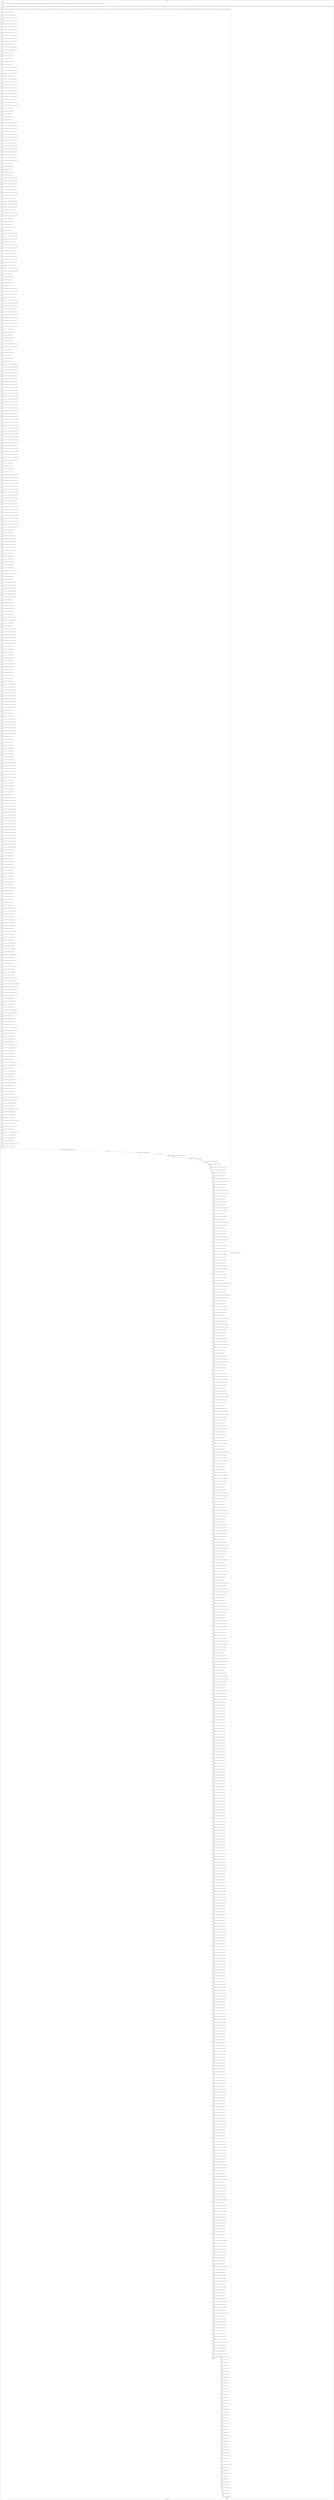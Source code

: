 digraph G {
label="Btor2XCFA";
subgraph cluster_0 {
label="main";
main_init[];
l1[];
l3[];
l4[];
l5[];
l6[];
l7[];
l8[];
l9[];
l10[];
l11[];
l12[];
l13[];
l14[];
l15[];
l16[];
l17[];
l18[];
l19[];
l20[];
l21[];
l22[];
l23[];
l24[];
l25[];
l26[];
l27[];
l28[];
l29[];
l30[];
l31[];
l32[];
l33[];
l34[];
l35[];
l36[];
l37[];
l38[];
l39[];
l40[];
l41[];
l42[];
l43[];
l44[];
l45[];
l46[];
l47[];
l48[];
l49[];
l50[];
l51[];
l52[];
l53[];
l54[];
l55[];
l56[];
l57[];
l58[];
l59[];
l60[];
l61[];
l62[];
l63[];
l64[];
l65[];
l66[];
l67[];
l68[];
l69[];
l70[];
l71[];
l72[];
l73[];
l74[];
l75[];
l76[];
l77[];
l78[];
l79[];
l80[];
l81[];
l82[];
l83[];
l84[];
l85[];
l86[];
l87[];
l88[];
l89[];
l90[];
l91[];
l92[];
l93[];
l94[];
l95[];
l96[];
l97[];
l98[];
l99[];
l100[];
l101[];
l102[];
l103[];
l104[];
l105[];
l106[];
l107[];
l108[];
l109[];
l110[];
l111[];
l112[];
l113[];
l114[];
l115[];
l116[];
l117[];
l118[];
l119[];
l120[];
l121[];
l122[];
l123[];
l124[];
l125[];
l126[];
l127[];
l128[];
l129[];
l130[];
l131[];
l132[];
l133[];
l134[];
l135[];
l136[];
l137[];
l138[];
l139[];
l140[];
l141[];
l142[];
l143[];
l144[];
l145[];
l146[];
l147[];
l148[];
l149[];
l150[];
l151[];
l152[];
l153[];
l154[];
l155[];
l156[];
l157[];
l158[];
l159[];
l160[];
l161[];
l162[];
l163[];
l164[];
l165[];
l166[];
l167[];
l168[];
l169[];
l170[];
l171[];
l172[];
l173[];
l174[];
l175[];
l176[];
l177[];
l178[];
l179[];
l180[];
l181[];
l182[];
l183[];
l184[];
l185[];
l186[];
l187[];
l188[];
l189[];
l190[];
l191[];
l192[];
l193[];
l194[];
l195[];
l196[];
l197[];
l198[];
l199[];
l200[];
l201[];
l202[];
l203[];
l204[];
l205[];
l206[];
l207[];
l208[];
l209[];
l210[];
l211[];
l212[];
l213[];
l214[];
l215[];
l216[];
l217[];
l218[];
l219[];
l220[];
l221[];
l222[];
l223[];
l224[];
l225[];
l226[];
l227[];
l228[];
l229[];
l230[];
l231[];
l232[];
l233[];
l234[];
l235[];
l236[];
l237[];
l238[];
l239[];
l240[];
l241[];
l242[];
l243[];
l244[];
l245[];
l246[];
l247[];
l248[];
l249[];
l250[];
l251[];
l252[];
l253[];
l254[];
l255[];
l256[];
l257[];
l258[];
l259[];
l260[];
l261[];
l262[];
l263[];
l264[];
l265[];
l266[];
l267[];
l268[];
l269[];
l270[];
l271[];
l272[];
l273[];
l274[];
l275[];
l276[];
l277[];
l278[];
l279[];
l280[];
l281[];
l282[];
l283[];
l284[];
l285[];
l286[];
l287[];
l288[];
l289[];
l290[];
l291[];
l292[];
l293[];
l294[];
l295[];
l296[];
l297[];
l298[];
l299[];
l300[];
l301[];
l302[];
l303[];
l304[];
l305[];
l306[];
l307[];
l308[];
l309[];
l310[];
l311[];
l312[];
l313[];
l314[];
l315[];
l316[];
l317[];
l318[];
l319[];
l320[];
l321[];
l322[];
l323[];
l324[];
l325[];
l326[];
l327[];
l328[];
l329[];
l330[];
l331[];
l332[];
l333[];
l334[];
l335[];
l336[];
l337[];
l338[];
l339[];
l340[];
l341[];
l342[];
l343[];
l344[];
l345[];
l346[];
l347[];
l348[];
l349[];
l350[];
l351[];
l352[];
l353[];
l354[];
l355[];
l356[];
l357[];
l358[];
l359[];
l360[];
l361[];
l362[];
l363[];
l364[];
l365[];
l366[];
l367[];
l368[];
l369[];
l370[];
l371[];
l372[];
l373[];
l374[];
l375[];
l376[];
l377[];
l378[];
l379[];
l380[];
l381[];
l382[];
l383[];
l384[];
l385[];
l386[];
l387[];
l388[];
l389[];
l390[];
l391[];
l392[];
l393[];
l394[];
l395[];
l396[];
l397[];
l398[];
l399[];
l400[];
l401[];
l402[];
l403[];
l404[];
l405[];
l406[];
l407[];
l408[];
l409[];
l410[];
l411[];
l412[];
l413[];
l414[];
l415[];
l416[];
l417[];
l418[];
l419[];
l420[];
l421[];
l422[];
l423[];
l424[];
l425[];
l426[];
l427[];
l428[];
l429[];
l430[];
l431[];
l432[];
l433[];
l434[];
l435[];
l436[];
l437[];
l438[];
l439[];
l440[];
l441[];
l442[];
l443[];
l444[];
l445[];
l446[];
l447[];
l448[];
l449[];
l450[];
l451[];
l452[];
l453[];
l454[];
l455[];
l456[];
l457[];
l458[];
l459[];
l460[];
l461[];
l462[];
l463[];
l464[];
l465[];
l466[];
l467[];
l468[];
l469[];
l470[];
l471[];
l472[];
l473[];
l474[];
l475[];
l476[];
l477[];
l478[];
l479[];
l480[];
l481[];
l482[];
l483[];
l484[];
l485[];
l486[];
l487[];
l488[];
l489[];
l490[];
l491[];
l492[];
l493[];
l494[];
l495[];
l496[];
l497[];
l498[];
l499[];
l500[];
l501[];
l502[];
l503[];
l504[];
l505[];
l506[];
l507[];
l508[];
l509[];
l510[];
l511[];
l512[];
l513[];
l514[];
l515[];
l516[];
l517[];
l518[];
l519[];
l520[];
l521[];
l522[];
l523[];
l524[];
l525[];
l526[];
l527[];
l528[];
l529[];
l530[];
l531[];
l532[];
l533[];
l534[];
l535[];
l536[];
l537[];
l538[];
l539[];
l540[];
l541[];
l542[];
l543[];
l544[];
l545[];
l546[];
l547[];
l548[];
l549[];
l550[];
l551[];
l552[];
l553[];
l554[];
l555[];
l556[];
l557[];
l558[];
l559[];
l560[];
l561[];
l562[];
l563[];
l564[];
l565[];
l566[];
l567[];
l568[];
l569[];
l570[];
l571[];
l572[];
l573[];
l574[];
l575[];
l576[];
l577[];
l578[];
l579[];
l580[];
l581[];
l582[];
l583[];
l584[];
l585[];
l586[];
l587[];
l588[];
l589[];
l590[];
l591[];
l592[];
l593[];
l594[];
l595[];
l596[];
l597[];
l598[];
l599[];
l600[];
l601[];
l602[];
l603[];
l604[];
l605[];
l606[];
l607[];
l608[];
l609[];
l610[];
l611[];
l612[];
l613[];
l614[];
l615[];
l616[];
l617[];
l618[];
l619[];
l620[];
l621[];
l622[];
l623[];
l624[];
l625[];
l626[];
l627[];
l628[];
l629[];
l630[];
l631[];
l632[];
l633[];
l634[];
l635[];
l636[];
l637[];
l638[];
l639[];
l640[];
l641[];
l642[];
l643[];
l644[];
l645[];
l646[];
l647[];
l648[];
l649[];
l650[];
l651[];
l652[];
l653[];
l654[];
l655[];
l656[];
l657[];
l658[];
l659[];
l660[];
l661[];
l662[];
l663[];
l664[];
l665[];
l666[];
l667[];
l668[];
l669[];
l670[];
l671[];
l672[];
l673[];
l674[];
l675[];
l676[];
l677[];
l678[];
l679[];
l680[];
l681[];
l682[];
l683[];
l684[];
l685[];
l686[];
l687[];
l688[];
l689[];
l690[];
l691[];
l692[];
l693[];
l694[];
l695[];
l696[];
l697[];
l698[];
l699[];
l700[];
l701[];
l702[];
l703[];
l704[];
l705[];
l706[];
l707[];
l708[];
l709[];
l710[];
l711[];
l712[];
l713[];
l714[];
l715[];
l716[];
l717[];
l718[];
l719[];
l720[];
l721[];
l722[];
l723[];
l724[];
l725[];
l726[];
l727[];
l728[];
l729[];
l730[];
l731[];
l732[];
l733[];
l734[];
l735[];
l736[];
l737[];
l738[];
l739[];
l740[];
l741[];
l742[];
l743[];
l744[];
l745[];
l746[];
l747[];
l748[];
l749[];
l750[];
l751[];
l752[];
l753[];
l754[];
l755[];
l756[];
l757[];
l758[];
l759[];
l760[];
l761[];
l762[];
l763[];
l764[];
l765[];
l766[];
l767[];
l768[];
l769[];
l770[];
l771[];
l772[];
l773[];
l774[];
l775[];
l776[];
l777[];
l778[];
l779[];
l780[];
l781[];
l782[];
l783[];
l784[];
l785[];
l786[];
l787[];
l788[];
l789[];
l790[];
l791[];
l792[];
l793[];
l794[];
l795[];
l796[];
l797[];
l798[];
l799[];
l800[];
l801[];
l802[];
l803[];
l804[];
l805[];
l806[];
l807[];
l808[];
l809[];
l810[];
main_error[];
l811[];
l812[];
l813[];
l814[];
l815[];
l816[];
l817[];
l818[];
l819[];
l820[];
l821[];
l822[];
l823[];
l824[];
l825[];
l826[];
l827[];
l828[];
l829[];
l830[];
l831[];
l832[];
l833[];
l834[];
l835[];
l836[];
l837[];
l838[];
l839[];
l840[];
l841[];
l842[];
l843[];
l844[];
l845[];
l846[];
l847[];
l848[];
l849[];
l850[];
l851[];
l852[];
l853[];
l854[];
l855[];
l856[];
l857[];
l858[];
l859[];
main_init -> l1 [label="[(assign const_5 #b00000000),(assign const_72 #b0),(assign const_110 #b00000000),(assign const_116 #b00000001),(assign const_122 #b00000010),(assign const_128 #b000000000000000000000000),(assign const_130 #b00000000000000000000000000000001),(assign const_298 #b00000101),(assign const_300 #b00000100),(assign const_302 #b00000011),(assign const_343 #b00000000000000000000000000000110)] "];
l3 -> l4 [label="[(havoc input_108),(havoc input_109),(havoc input_138),(havoc input_139),(havoc input_163),(havoc input_164),(havoc input_188),(havoc input_189),(havoc input_213),(havoc input_214),(havoc input_238),(havoc input_239),(havoc input_263),(havoc input_267),(havoc input_270),(havoc input_271),(havoc input_277),(havoc input_280),(havoc input_283),(havoc input_286),(havoc input_287),(havoc input_288),(havoc input_297),(havoc input_299),(havoc input_301),(havoc input_303),(havoc input_304),(havoc input_305),(havoc input_306),(havoc input_307),(havoc input_308),(havoc input_309),(havoc input_310),(havoc input_311),(havoc input_312),(havoc input_313),(havoc input_314),(havoc input_315),(havoc input_316),(havoc input_317),(havoc input_340),(havoc input_346),(havoc input_347),(havoc input_348),(havoc input_349),(havoc input_350),(havoc input_448),(havoc input_450),(havoc input_452),(havoc input_454),(havoc input_456),(havoc input_458)] "];
l4 -> l5 [label="[(assign binary_105 (bvand state_77 state_83))] "];
l5 -> l6 [label="[(assign binary_106 (bvand (bvnot state_103) binary_105))] "];
l6 -> l7 [label="[(assign comparison_111 (ite (= const_110 state_12) #b1 #b0))] "];
l7 -> l8 [label="[(assign binary_112 (bvand input_109 comparison_111))] "];
l8 -> l9 [label="[(assign ternary_113 (ite (= binary_112 #b1) state_64 state_6))] "];
l9 -> l10 [label="[(assign ternary_114 (ite (= input_108 #b1) state_8 ternary_113))] "];
l10 -> l11 [label="[(assign comparison_117 (ite (= const_116 state_12) #b1 #b0))] "];
l11 -> l12 [label="[(assign binary_118 (bvand input_109 comparison_117))] "];
l12 -> l13 [label="[(assign ternary_119 (ite (= binary_118 #b1) state_64 state_8))] "];
l13 -> l14 [label="[(assign ternary_120 (ite (= input_108 #b1) state_10 ternary_119))] "];
l14 -> l15 [label="[(assign comparison_123 (ite (= const_122 state_12) #b1 #b0))] "];
l15 -> l16 [label="[(assign binary_124 (bvand input_109 comparison_123))] "];
l16 -> l17 [label="[(assign ternary_125 (ite (= binary_124 #b1) state_64 state_10))] "];
l17 -> l18 [label="[(assign ternary_126 (ite (= input_108 #b1) const_110 ternary_125))] "];
l18 -> l19 [label="[(assign binary_129 (++ const_128 state_12))] "];
l19 -> l20 [label="[(assign binary_131 (bvsub binary_129 const_130))] "];
l20 -> l21 [label="[(assign slice_132 (extract binary_131 0 8))] "];
l21 -> l22 [label="[(assign binary_133 (bvadd const_130 binary_129))] "];
l22 -> l23 [label="[(assign slice_134 (extract binary_133 0 8))] "];
l23 -> l24 [label="[(assign ternary_135 (ite (= input_109 #b1) slice_134 state_12))] "];
l24 -> l25 [label="[(assign ternary_136 (ite (= input_108 #b1) slice_132 ternary_135))] "];
l25 -> l26 [label="[(assign comparison_140 (ite (= const_110 state_20) #b1 #b0))] "];
l26 -> l27 [label="[(assign binary_141 (bvand input_139 comparison_140))] "];
l27 -> l28 [label="[(assign ternary_142 (ite (= binary_141 #b1) state_64 state_14))] "];
l28 -> l29 [label="[(assign ternary_143 (ite (= input_138 #b1) state_16 ternary_142))] "];
l29 -> l30 [label="[(assign comparison_145 (ite (= const_116 state_20) #b1 #b0))] "];
l30 -> l31 [label="[(assign binary_146 (bvand input_139 comparison_145))] "];
l31 -> l32 [label="[(assign ternary_147 (ite (= binary_146 #b1) state_64 state_16))] "];
l32 -> l33 [label="[(assign ternary_148 (ite (= input_138 #b1) state_18 ternary_147))] "];
l33 -> l34 [label="[(assign comparison_150 (ite (= const_122 state_20) #b1 #b0))] "];
l34 -> l35 [label="[(assign binary_151 (bvand input_139 comparison_150))] "];
l35 -> l36 [label="[(assign ternary_152 (ite (= binary_151 #b1) state_64 state_18))] "];
l36 -> l37 [label="[(assign ternary_153 (ite (= input_138 #b1) const_110 ternary_152))] "];
l37 -> l38 [label="[(assign binary_155 (++ const_128 state_20))] "];
l38 -> l39 [label="[(assign binary_156 (bvsub binary_155 const_130))] "];
l39 -> l40 [label="[(assign slice_157 (extract binary_156 0 8))] "];
l40 -> l41 [label="[(assign binary_158 (bvadd const_130 binary_155))] "];
l41 -> l42 [label="[(assign slice_159 (extract binary_158 0 8))] "];
l42 -> l43 [label="[(assign ternary_160 (ite (= input_139 #b1) slice_159 state_20))] "];
l43 -> l44 [label="[(assign ternary_161 (ite (= input_138 #b1) slice_157 ternary_160))] "];
l44 -> l45 [label="[(assign comparison_165 (ite (= const_110 state_28) #b1 #b0))] "];
l45 -> l46 [label="[(assign binary_166 (bvand input_164 comparison_165))] "];
l46 -> l47 [label="[(assign ternary_167 (ite (= binary_166 #b1) state_64 state_22))] "];
l47 -> l48 [label="[(assign ternary_168 (ite (= input_163 #b1) state_24 ternary_167))] "];
l48 -> l49 [label="[(assign comparison_170 (ite (= const_116 state_28) #b1 #b0))] "];
l49 -> l50 [label="[(assign binary_171 (bvand input_164 comparison_170))] "];
l50 -> l51 [label="[(assign ternary_172 (ite (= binary_171 #b1) state_64 state_24))] "];
l51 -> l52 [label="[(assign ternary_173 (ite (= input_163 #b1) state_26 ternary_172))] "];
l52 -> l53 [label="[(assign comparison_175 (ite (= const_122 state_28) #b1 #b0))] "];
l53 -> l54 [label="[(assign binary_176 (bvand input_164 comparison_175))] "];
l54 -> l55 [label="[(assign ternary_177 (ite (= binary_176 #b1) state_64 state_26))] "];
l55 -> l56 [label="[(assign ternary_178 (ite (= input_163 #b1) const_110 ternary_177))] "];
l56 -> l57 [label="[(assign binary_180 (++ const_128 state_28))] "];
l57 -> l58 [label="[(assign binary_181 (bvsub binary_180 const_130))] "];
l58 -> l59 [label="[(assign slice_182 (extract binary_181 0 8))] "];
l59 -> l60 [label="[(assign binary_183 (bvadd const_130 binary_180))] "];
l60 -> l61 [label="[(assign slice_184 (extract binary_183 0 8))] "];
l61 -> l62 [label="[(assign ternary_185 (ite (= input_164 #b1) slice_184 state_28))] "];
l62 -> l63 [label="[(assign ternary_186 (ite (= input_163 #b1) slice_182 ternary_185))] "];
l63 -> l64 [label="[(assign comparison_190 (ite (= const_110 state_36) #b1 #b0))] "];
l64 -> l65 [label="[(assign binary_191 (bvand input_189 comparison_190))] "];
l65 -> l66 [label="[(assign ternary_192 (ite (= binary_191 #b1) state_64 state_30))] "];
l66 -> l67 [label="[(assign ternary_193 (ite (= input_188 #b1) state_32 ternary_192))] "];
l67 -> l68 [label="[(assign comparison_195 (ite (= const_116 state_36) #b1 #b0))] "];
l68 -> l69 [label="[(assign binary_196 (bvand input_189 comparison_195))] "];
l69 -> l70 [label="[(assign ternary_197 (ite (= binary_196 #b1) state_64 state_32))] "];
l70 -> l71 [label="[(assign ternary_198 (ite (= input_188 #b1) state_34 ternary_197))] "];
l71 -> l72 [label="[(assign comparison_200 (ite (= const_122 state_36) #b1 #b0))] "];
l72 -> l73 [label="[(assign binary_201 (bvand input_189 comparison_200))] "];
l73 -> l74 [label="[(assign ternary_202 (ite (= binary_201 #b1) state_64 state_34))] "];
l74 -> l75 [label="[(assign ternary_203 (ite (= input_188 #b1) const_110 ternary_202))] "];
l75 -> l76 [label="[(assign binary_205 (++ const_128 state_36))] "];
l76 -> l77 [label="[(assign binary_206 (bvsub binary_205 const_130))] "];
l77 -> l78 [label="[(assign slice_207 (extract binary_206 0 8))] "];
l78 -> l79 [label="[(assign binary_208 (bvadd const_130 binary_205))] "];
l79 -> l80 [label="[(assign slice_209 (extract binary_208 0 8))] "];
l80 -> l81 [label="[(assign ternary_210 (ite (= input_189 #b1) slice_209 state_36))] "];
l81 -> l82 [label="[(assign ternary_211 (ite (= input_188 #b1) slice_207 ternary_210))] "];
l82 -> l83 [label="[(assign comparison_215 (ite (= const_110 state_44) #b1 #b0))] "];
l83 -> l84 [label="[(assign binary_216 (bvand input_214 comparison_215))] "];
l84 -> l85 [label="[(assign ternary_217 (ite (= binary_216 #b1) state_64 state_38))] "];
l85 -> l86 [label="[(assign ternary_218 (ite (= input_213 #b1) state_40 ternary_217))] "];
l86 -> l87 [label="[(assign comparison_220 (ite (= const_116 state_44) #b1 #b0))] "];
l87 -> l88 [label="[(assign binary_221 (bvand input_214 comparison_220))] "];
l88 -> l89 [label="[(assign ternary_222 (ite (= binary_221 #b1) state_64 state_40))] "];
l89 -> l90 [label="[(assign ternary_223 (ite (= input_213 #b1) state_42 ternary_222))] "];
l90 -> l91 [label="[(assign comparison_225 (ite (= const_122 state_44) #b1 #b0))] "];
l91 -> l92 [label="[(assign binary_226 (bvand input_214 comparison_225))] "];
l92 -> l93 [label="[(assign ternary_227 (ite (= binary_226 #b1) state_64 state_42))] "];
l93 -> l94 [label="[(assign ternary_228 (ite (= input_213 #b1) const_110 ternary_227))] "];
l94 -> l95 [label="[(assign binary_230 (++ const_128 state_44))] "];
l95 -> l96 [label="[(assign binary_231 (bvsub binary_230 const_130))] "];
l96 -> l97 [label="[(assign slice_232 (extract binary_231 0 8))] "];
l97 -> l98 [label="[(assign binary_233 (bvadd const_130 binary_230))] "];
l98 -> l99 [label="[(assign slice_234 (extract binary_233 0 8))] "];
l99 -> l100 [label="[(assign ternary_235 (ite (= input_214 #b1) slice_234 state_44))] "];
l100 -> l101 [label="[(assign ternary_236 (ite (= input_213 #b1) slice_232 ternary_235))] "];
l101 -> l102 [label="[(assign comparison_240 (ite (= const_110 state_52) #b1 #b0))] "];
l102 -> l103 [label="[(assign binary_241 (bvand input_239 comparison_240))] "];
l103 -> l104 [label="[(assign ternary_242 (ite (= binary_241 #b1) state_64 state_46))] "];
l104 -> l105 [label="[(assign ternary_243 (ite (= input_238 #b1) state_48 ternary_242))] "];
l105 -> l106 [label="[(assign comparison_245 (ite (= const_116 state_52) #b1 #b0))] "];
l106 -> l107 [label="[(assign binary_246 (bvand input_239 comparison_245))] "];
l107 -> l108 [label="[(assign ternary_247 (ite (= binary_246 #b1) state_64 state_48))] "];
l108 -> l109 [label="[(assign ternary_248 (ite (= input_238 #b1) state_50 ternary_247))] "];
l109 -> l110 [label="[(assign comparison_250 (ite (= const_122 state_52) #b1 #b0))] "];
l110 -> l111 [label="[(assign binary_251 (bvand input_239 comparison_250))] "];
l111 -> l112 [label="[(assign ternary_252 (ite (= binary_251 #b1) state_64 state_50))] "];
l112 -> l113 [label="[(assign ternary_253 (ite (= input_238 #b1) const_110 ternary_252))] "];
l113 -> l114 [label="[(assign binary_255 (++ const_128 state_52))] "];
l114 -> l115 [label="[(assign binary_256 (bvsub binary_255 const_130))] "];
l115 -> l116 [label="[(assign slice_257 (extract binary_256 0 8))] "];
l116 -> l117 [label="[(assign binary_258 (bvadd const_130 binary_255))] "];
l117 -> l118 [label="[(assign slice_259 (extract binary_258 0 8))] "];
l118 -> l119 [label="[(assign ternary_260 (ite (= input_239 #b1) slice_259 state_52))] "];
l119 -> l120 [label="[(assign ternary_261 (ite (= input_238 #b1) slice_257 ternary_260))] "];
l120 -> l121 [label="[(assign binary_264 (++ const_128 state_54))] "];
l121 -> l122 [label="[(assign binary_265 (bvadd const_130 binary_264))] "];
l122 -> l123 [label="[(assign slice_266 (extract binary_265 0 8))] "];
l123 -> l124 [label="[(assign binary_268 (bvsub binary_264 const_130))] "];
l124 -> l125 [label="[(assign slice_269 (extract binary_268 0 8))] "];
l125 -> l126 [label="[(assign ternary_272 (ite (= input_271 #b1) slice_269 state_54))] "];
l126 -> l127 [label="[(assign ternary_273 (ite (= input_270 #b1) slice_266 ternary_272))] "];
l127 -> l128 [label="[(assign ternary_274 (ite (= input_267 #b1) slice_269 ternary_273))] "];
l128 -> l129 [label="[(assign ternary_275 (ite (= input_263 #b1) slice_266 ternary_274))] "];
l129 -> l130 [label="[(assign ternary_278 (ite (= input_277 #b1) state_54 state_56))] "];
l130 -> l131 [label="[(assign ternary_281 (ite (= input_280 #b1) state_54 state_58))] "];
l131 -> l132 [label="[(assign ternary_284 (ite (= input_283 #b1) state_54 state_60))] "];
l132 -> l133 [label="[(assign ternary_289 (ite (= input_288 #b1) state_56 state_62))] "];
l133 -> l134 [label="[(assign ternary_290 (ite (= input_287 #b1) state_58 ternary_289))] "];
l134 -> l135 [label="[(assign ternary_291 (ite (= input_286 #b1) state_60 ternary_290))] "];
l135 -> l136 [label="[(assign ternary_293 (ite (= input_288 #b1) const_110 state_64))] "];
l136 -> l137 [label="[(assign ternary_294 (ite (= input_287 #b1) const_116 ternary_293))] "];
l137 -> l138 [label="[(assign ternary_295 (ite (= input_286 #b1) const_122 ternary_294))] "];
l138 -> l139 [label="[(assign ternary_318 (ite (= input_317 #b1) const_110 state_66))] "];
l139 -> l140 [label="[(assign ternary_319 (ite (= input_316 #b1) const_116 ternary_318))] "];
l140 -> l141 [label="[(assign ternary_320 (ite (= input_315 #b1) const_122 ternary_319))] "];
l141 -> l142 [label="[(assign ternary_321 (ite (= input_314 #b1) const_302 ternary_320))] "];
l142 -> l143 [label="[(assign ternary_322 (ite (= input_313 #b1) const_300 ternary_321))] "];
l143 -> l144 [label="[(assign ternary_323 (ite (= input_312 #b1) const_298 ternary_322))] "];
l144 -> l145 [label="[(assign ternary_324 (ite (= input_277 #b1) const_110 ternary_323))] "];
l145 -> l146 [label="[(assign ternary_325 (ite (= input_311 #b1) const_110 ternary_324))] "];
l146 -> l147 [label="[(assign ternary_326 (ite (= input_310 #b1) const_116 ternary_325))] "];
l147 -> l148 [label="[(assign ternary_327 (ite (= input_309 #b1) const_122 ternary_326))] "];
l148 -> l149 [label="[(assign ternary_328 (ite (= input_308 #b1) const_302 ternary_327))] "];
l149 -> l150 [label="[(assign ternary_329 (ite (= input_307 #b1) const_300 ternary_328))] "];
l150 -> l151 [label="[(assign ternary_330 (ite (= input_306 #b1) const_298 ternary_329))] "];
l151 -> l152 [label="[(assign ternary_331 (ite (= input_280 #b1) const_110 ternary_330))] "];
l152 -> l153 [label="[(assign ternary_332 (ite (= input_305 #b1) const_110 ternary_331))] "];
l153 -> l154 [label="[(assign ternary_333 (ite (= input_304 #b1) const_116 ternary_332))] "];
l154 -> l155 [label="[(assign ternary_334 (ite (= input_303 #b1) const_122 ternary_333))] "];
l155 -> l156 [label="[(assign ternary_335 (ite (= input_301 #b1) const_302 ternary_334))] "];
l156 -> l157 [label="[(assign ternary_336 (ite (= input_299 #b1) const_300 ternary_335))] "];
l157 -> l158 [label="[(assign ternary_337 (ite (= input_297 #b1) const_298 ternary_336))] "];
l158 -> l159 [label="[(assign ternary_338 (ite (= input_283 #b1) const_110 ternary_337))] "];
l159 -> l160 [label="[(assign binary_341 (++ const_128 state_68))] "];
l160 -> l161 [label="[(assign binary_342 (bvadd const_130 binary_341))] "];
l161 -> l162 [label="[(assign binary_344 (bvsrem binary_342 const_343))] "];
l162 -> l163 [label="[(assign slice_345 (extract binary_344 0 8))] "];
l163 -> l164 [label="[(assign ternary_351 (ite (= input_350 #b1) slice_345 state_68))] "];
l164 -> l165 [label="[(assign ternary_352 (ite (= input_349 #b1) slice_345 ternary_351))] "];
l165 -> l166 [label="[(assign ternary_353 (ite (= input_348 #b1) slice_345 ternary_352))] "];
l166 -> l167 [label="[(assign ternary_354 (ite (= input_347 #b1) slice_345 ternary_353))] "];
l167 -> l168 [label="[(assign ternary_355 (ite (= input_346 #b1) slice_345 ternary_354))] "];
l168 -> l169 [label="[(assign ternary_356 (ite (= input_340 #b1) slice_345 ternary_355))] "];
l169 -> l170 [label="[(assign ternary_357 (ite (= input_277 #b1) state_54 ternary_356))] "];
l170 -> l171 [label="[(assign ternary_358 (ite (= input_280 #b1) state_54 ternary_357))] "];
l171 -> l172 [label="[(assign ternary_359 (ite (= input_283 #b1) state_54 ternary_358))] "];
l172 -> l173 [label="[(assign ternary_361 (ite (= input_108 #b1) state_6 state_70))] "];
l173 -> l174 [label="[(assign ternary_362 (ite (= input_138 #b1) state_14 ternary_361))] "];
l174 -> l175 [label="[(assign ternary_363 (ite (= input_163 #b1) state_22 ternary_362))] "];
l175 -> l176 [label="[(assign ternary_364 (ite (= input_188 #b1) state_30 ternary_363))] "];
l176 -> l177 [label="[(assign ternary_365 (ite (= input_213 #b1) state_38 ternary_364))] "];
l177 -> l178 [label="[(assign ternary_366 (ite (= input_238 #b1) state_46 ternary_365))] "];
l178 -> l179 [label="[(assign ternary_367 (ite (= input_277 #b1) const_110 ternary_366))] "];
l179 -> l180 [label="[(assign ternary_368 (ite (= input_280 #b1) const_110 ternary_367))] "];
l180 -> l181 [label="[(assign ternary_369 (ite (= input_283 #b1) const_110 ternary_368))] "];
l181 -> l182 [label="[(assign binary_371 (bvand (bvnot state_73) (bvnot input_288)))] "];
l182 -> l183 [label="[(assign binary_372 (bvor binary_371 input_277))] "];
l183 -> l184 [label="[(assign binary_374 (bvor state_75 input_288))] "];
l184 -> l185 [label="[(assign binary_375 (bvand binary_374 (bvnot input_317)))] "];
l185 -> l186 [label="[(assign binary_376 (bvand binary_375 (bvnot input_316)))] "];
l186 -> l187 [label="[(assign binary_377 (bvand binary_376 (bvnot input_315)))] "];
l187 -> l188 [label="[(assign binary_378 (bvand binary_377 (bvnot input_314)))] "];
l188 -> l189 [label="[(assign binary_379 (bvand binary_378 (bvnot input_313)))] "];
l189 -> l190 [label="[(assign binary_380 (bvand binary_379 (bvnot input_312)))] "];
l190 -> l191 [label="[(assign binary_382 (bvor state_77 input_317))] "];
l191 -> l192 [label="[(assign binary_383 (bvor binary_382 input_316))] "];
l192 -> l193 [label="[(assign binary_384 (bvor binary_383 input_315))] "];
l193 -> l194 [label="[(assign binary_385 (bvor binary_384 input_314))] "];
l194 -> l195 [label="[(assign binary_386 (bvor binary_385 input_313))] "];
l195 -> l196 [label="[(assign binary_387 (bvor binary_386 input_312))] "];
l196 -> l197 [label="[(assign binary_388 (bvand binary_387 (bvnot input_277)))] "];
l197 -> l198 [label="[(assign binary_390 (bvand (bvnot state_79) (bvnot input_287)))] "];
l198 -> l199 [label="[(assign binary_391 (bvor binary_390 input_280))] "];
l199 -> l200 [label="[(assign binary_393 (bvor state_81 input_287))] "];
l200 -> l201 [label="[(assign binary_394 (bvand binary_393 (bvnot input_311)))] "];
l201 -> l202 [label="[(assign binary_395 (bvand binary_394 (bvnot input_310)))] "];
l202 -> l203 [label="[(assign binary_396 (bvand binary_395 (bvnot input_309)))] "];
l203 -> l204 [label="[(assign binary_397 (bvand binary_396 (bvnot input_308)))] "];
l204 -> l205 [label="[(assign binary_398 (bvand binary_397 (bvnot input_307)))] "];
l205 -> l206 [label="[(assign binary_399 (bvand binary_398 (bvnot input_306)))] "];
l206 -> l207 [label="[(assign binary_401 (bvor state_83 input_311))] "];
l207 -> l208 [label="[(assign binary_402 (bvor binary_401 input_310))] "];
l208 -> l209 [label="[(assign binary_403 (bvor binary_402 input_309))] "];
l209 -> l210 [label="[(assign binary_404 (bvor binary_403 input_308))] "];
l210 -> l211 [label="[(assign binary_405 (bvor binary_404 input_307))] "];
l211 -> l212 [label="[(assign binary_406 (bvor binary_405 input_306))] "];
l212 -> l213 [label="[(assign binary_407 (bvand binary_406 (bvnot input_280)))] "];
l213 -> l214 [label="[(assign binary_409 (bvand (bvnot state_85) (bvnot input_286)))] "];
l214 -> l215 [label="[(assign binary_410 (bvor binary_409 input_283))] "];
l215 -> l216 [label="[(assign binary_412 (bvor state_87 input_286))] "];
l216 -> l217 [label="[(assign binary_413 (bvand binary_412 (bvnot input_305)))] "];
l217 -> l218 [label="[(assign binary_414 (bvand binary_413 (bvnot input_304)))] "];
l218 -> l219 [label="[(assign binary_415 (bvand binary_414 (bvnot input_303)))] "];
l219 -> l220 [label="[(assign binary_416 (bvand binary_415 (bvnot input_301)))] "];
l220 -> l221 [label="[(assign binary_417 (bvand binary_416 (bvnot input_299)))] "];
l221 -> l222 [label="[(assign binary_418 (bvand binary_417 (bvnot input_297)))] "];
l222 -> l223 [label="[(assign binary_420 (bvor state_89 input_305))] "];
l223 -> l224 [label="[(assign binary_421 (bvor binary_420 input_304))] "];
l224 -> l225 [label="[(assign binary_422 (bvor binary_421 input_303))] "];
l225 -> l226 [label="[(assign binary_423 (bvor binary_422 input_301))] "];
l226 -> l227 [label="[(assign binary_424 (bvor binary_423 input_299))] "];
l227 -> l228 [label="[(assign binary_425 (bvor binary_424 input_297))] "];
l228 -> l229 [label="[(assign binary_426 (bvand binary_425 (bvnot input_283)))] "];
l229 -> l230 [label="[(assign binary_428 (bvor (bvnot state_91) input_109))] "];
l230 -> l231 [label="[(assign binary_429 (bvor binary_428 input_139))] "];
l231 -> l232 [label="[(assign binary_430 (bvor binary_429 input_164))] "];
l232 -> l233 [label="[(assign binary_431 (bvor binary_430 input_189))] "];
l233 -> l234 [label="[(assign binary_432 (bvor binary_431 input_214))] "];
l234 -> l235 [label="[(assign binary_433 (bvor binary_432 input_239))] "];
l235 -> l236 [label="[(assign binary_434 (bvand binary_433 (bvnot input_288)))] "];
l236 -> l237 [label="[(assign binary_435 (bvand binary_434 (bvnot input_287)))] "];
l237 -> l238 [label="[(assign binary_436 (bvand binary_435 (bvnot input_286)))] "];
l238 -> l239 [label="[(assign binary_438 (bvand state_93 (bvnot input_109)))] "];
l239 -> l240 [label="[(assign binary_439 (bvand binary_438 (bvnot input_139)))] "];
l240 -> l241 [label="[(assign binary_440 (bvand binary_439 (bvnot input_164)))] "];
l241 -> l242 [label="[(assign binary_441 (bvand binary_440 (bvnot input_189)))] "];
l242 -> l243 [label="[(assign binary_442 (bvand binary_441 (bvnot input_214)))] "];
l243 -> l244 [label="[(assign binary_443 (bvand binary_442 (bvnot input_239)))] "];
l244 -> l245 [label="[(assign binary_444 (bvor binary_443 input_288))] "];
l245 -> l246 [label="[(assign binary_445 (bvor binary_444 input_287))] "];
l246 -> l247 [label="[(assign binary_446 (bvor binary_445 input_286))] "];
l247 -> l248 [label="[(assign binary_449 (bvand (bvnot state_95) (bvnot input_448)))] "];
l248 -> l249 [label="[(assign binary_451 (bvand binary_449 (bvnot input_450)))] "];
l249 -> l250 [label="[(assign binary_453 (bvand binary_451 (bvnot input_452)))] "];
l250 -> l251 [label="[(assign binary_455 (bvand binary_453 (bvnot input_454)))] "];
l251 -> l252 [label="[(assign binary_457 (bvand binary_455 (bvnot input_456)))] "];
l252 -> l253 [label="[(assign binary_459 (bvand binary_457 (bvnot input_458)))] "];
l253 -> l254 [label="[(assign binary_460 (bvor binary_459 input_277))] "];
l254 -> l255 [label="[(assign binary_461 (bvor binary_460 input_280))] "];
l255 -> l256 [label="[(assign binary_462 (bvor binary_461 input_283))] "];
l256 -> l257 [label="[(assign binary_464 (bvor state_97 input_448))] "];
l257 -> l258 [label="[(assign binary_465 (bvor binary_464 input_450))] "];
l258 -> l259 [label="[(assign binary_466 (bvor binary_465 input_452))] "];
l259 -> l260 [label="[(assign binary_467 (bvor binary_466 input_454))] "];
l260 -> l261 [label="[(assign binary_468 (bvor binary_467 input_456))] "];
l261 -> l262 [label="[(assign binary_469 (bvor binary_468 input_458))] "];
l262 -> l263 [label="[(assign binary_470 (bvand binary_469 (bvnot input_108)))] "];
l263 -> l264 [label="[(assign binary_471 (bvand binary_470 (bvnot input_138)))] "];
l264 -> l265 [label="[(assign binary_472 (bvand binary_471 (bvnot input_163)))] "];
l265 -> l266 [label="[(assign binary_473 (bvand binary_472 (bvnot input_188)))] "];
l266 -> l267 [label="[(assign binary_474 (bvand binary_473 (bvnot input_213)))] "];
l267 -> l268 [label="[(assign binary_475 (bvand binary_474 (bvnot input_238)))] "];
l268 -> l269 [label="[(assign binary_477 (bvor state_99 input_108))] "];
l269 -> l270 [label="[(assign binary_478 (bvor binary_477 input_138))] "];
l270 -> l271 [label="[(assign binary_479 (bvor binary_478 input_163))] "];
l271 -> l272 [label="[(assign binary_480 (bvor binary_479 input_188))] "];
l272 -> l273 [label="[(assign binary_481 (bvor binary_480 input_213))] "];
l273 -> l274 [label="[(assign binary_482 (bvor binary_481 input_238))] "];
l274 -> l275 [label="[(assign binary_483 (bvand binary_482 (bvnot input_317)))] "];
l275 -> l276 [label="[(assign binary_484 (bvand binary_483 (bvnot input_316)))] "];
l276 -> l277 [label="[(assign binary_485 (bvand binary_484 (bvnot input_315)))] "];
l277 -> l278 [label="[(assign binary_486 (bvand binary_485 (bvnot input_314)))] "];
l278 -> l279 [label="[(assign binary_487 (bvand binary_486 (bvnot input_313)))] "];
l279 -> l280 [label="[(assign binary_488 (bvand binary_487 (bvnot input_312)))] "];
l280 -> l281 [label="[(assign binary_489 (bvand binary_488 (bvnot input_311)))] "];
l281 -> l282 [label="[(assign binary_490 (bvand binary_489 (bvnot input_310)))] "];
l282 -> l283 [label="[(assign binary_491 (bvand binary_490 (bvnot input_309)))] "];
l283 -> l284 [label="[(assign binary_492 (bvand binary_491 (bvnot input_308)))] "];
l284 -> l285 [label="[(assign binary_493 (bvand binary_492 (bvnot input_307)))] "];
l285 -> l286 [label="[(assign binary_494 (bvand binary_493 (bvnot input_306)))] "];
l286 -> l287 [label="[(assign binary_495 (bvand binary_494 (bvnot input_305)))] "];
l287 -> l288 [label="[(assign binary_496 (bvand binary_495 (bvnot input_304)))] "];
l288 -> l289 [label="[(assign binary_497 (bvand binary_496 (bvnot input_303)))] "];
l289 -> l290 [label="[(assign binary_498 (bvand binary_497 (bvnot input_301)))] "];
l290 -> l291 [label="[(assign binary_499 (bvand binary_498 (bvnot input_299)))] "];
l291 -> l292 [label="[(assign binary_500 (bvand binary_499 (bvnot input_297)))] "];
l292 -> l293 [label="[(assign binary_502 (bvor state_101 input_317))] "];
l293 -> l294 [label="[(assign binary_503 (bvor binary_502 input_316))] "];
l294 -> l295 [label="[(assign binary_504 (bvor binary_503 input_315))] "];
l295 -> l296 [label="[(assign binary_505 (bvor binary_504 input_314))] "];
l296 -> l297 [label="[(assign binary_506 (bvor binary_505 input_313))] "];
l297 -> l298 [label="[(assign binary_507 (bvor binary_506 input_312))] "];
l298 -> l299 [label="[(assign binary_508 (bvand binary_507 (bvnot input_277)))] "];
l299 -> l300 [label="[(assign binary_509 (bvor binary_508 input_311))] "];
l300 -> l301 [label="[(assign binary_510 (bvor binary_509 input_310))] "];
l301 -> l302 [label="[(assign binary_511 (bvor binary_510 input_309))] "];
l302 -> l303 [label="[(assign binary_512 (bvor binary_511 input_308))] "];
l303 -> l304 [label="[(assign binary_513 (bvor binary_512 input_307))] "];
l304 -> l305 [label="[(assign binary_514 (bvor binary_513 input_306))] "];
l305 -> l306 [label="[(assign binary_515 (bvand binary_514 (bvnot input_280)))] "];
l306 -> l307 [label="[(assign binary_516 (bvor binary_515 input_305))] "];
l307 -> l308 [label="[(assign binary_517 (bvor binary_516 input_304))] "];
l308 -> l309 [label="[(assign binary_518 (bvor binary_517 input_303))] "];
l309 -> l310 [label="[(assign binary_519 (bvor binary_518 input_301))] "];
l310 -> l311 [label="[(assign binary_520 (bvor binary_519 input_299))] "];
l311 -> l312 [label="[(assign binary_521 (bvor binary_520 input_297))] "];
l312 -> l313 [label="[(assign binary_522 (bvand binary_521 (bvnot input_283)))] "];
l313 -> l314 [label="[(assign comparison_524 (ite (= const_110 state_62) #b1 #b0))] "];
l314 -> l315 [label="[(assign binary_525 (bvand state_93 comparison_524))] "];
l315 -> l316 [label="[(assign binary_526 (bvor (bvnot input_109) binary_525))] "];
l316 -> l317 [label="[(assign comparison_527 (ite (= const_116 state_62) #b1 #b0))] "];
l317 -> l318 [label="[(assign binary_528 (bvand state_93 comparison_527))] "];
l318 -> l319 [label="[(assign binary_529 (bvor (bvnot input_139) binary_528))] "];
l319 -> l320 [label="[(assign binary_530 (bvand binary_526 binary_529))] "];
l320 -> l321 [label="[(assign comparison_531 (ite (= const_122 state_62) #b1 #b0))] "];
l321 -> l322 [label="[(assign binary_532 (bvand state_93 comparison_531))] "];
l322 -> l323 [label="[(assign binary_533 (bvor (bvnot input_164) binary_532))] "];
l323 -> l324 [label="[(assign binary_534 (bvand binary_530 binary_533))] "];
l324 -> l325 [label="[(assign comparison_535 (ite (= const_302 state_62) #b1 #b0))] "];
l325 -> l326 [label="[(assign binary_536 (bvand state_93 comparison_535))] "];
l326 -> l327 [label="[(assign binary_537 (bvor (bvnot input_189) binary_536))] "];
l327 -> l328 [label="[(assign binary_538 (bvand binary_534 binary_537))] "];
l328 -> l329 [label="[(assign comparison_539 (ite (= const_300 state_62) #b1 #b0))] "];
l329 -> l330 [label="[(assign binary_540 (bvand state_93 comparison_539))] "];
l330 -> l331 [label="[(assign binary_541 (bvor (bvnot input_214) binary_540))] "];
l331 -> l332 [label="[(assign binary_542 (bvand binary_538 binary_541))] "];
l332 -> l333 [label="[(assign comparison_543 (ite (= const_298 state_62) #b1 #b0))] "];
l333 -> l334 [label="[(assign binary_544 (bvand state_93 comparison_543))] "];
l334 -> l335 [label="[(assign binary_545 (bvor (bvnot input_239) binary_544))] "];
l335 -> l336 [label="[(assign binary_546 (bvand binary_542 binary_545))] "];
l336 -> l337 [label="[(assign comparison_547 (ite (= const_110 state_68) #b1 #b0))] "];
l337 -> l338 [label="[(assign binary_548 (bvand comparison_111 comparison_547))] "];
l338 -> l339 [label="[(assign binary_549 (bvor (bvnot comparison_111) (bvnot comparison_140)))] "];
l339 -> l340 [label="[(assign binary_550 (bvor (bvnot comparison_165) binary_549))] "];
l340 -> l341 [label="[(assign binary_551 (bvor (bvnot comparison_190) binary_550))] "];
l341 -> l342 [label="[(assign binary_552 (bvor (bvnot comparison_215) binary_551))] "];
l342 -> l343 [label="[(assign binary_553 (bvor (bvnot comparison_240) binary_552))] "];
l343 -> l344 [label="[(assign binary_554 (bvand binary_548 binary_553))] "];
l344 -> l345 [label="[(assign binary_555 (bvand (bvnot state_95) binary_554))] "];
l345 -> l346 [label="[(assign binary_556 (bvor (bvnot input_350) binary_555))] "];
l346 -> l347 [label="[(assign binary_557 (bvand binary_546 binary_556))] "];
l347 -> l348 [label="[(assign comparison_558 (ite (= const_116 state_68) #b1 #b0))] "];
l348 -> l349 [label="[(assign binary_559 (bvand comparison_140 comparison_558))] "];
l349 -> l350 [label="[(assign binary_560 (bvand binary_553 binary_559))] "];
l350 -> l351 [label="[(assign binary_561 (bvand (bvnot state_95) binary_560))] "];
l351 -> l352 [label="[(assign binary_562 (bvor (bvnot input_349) binary_561))] "];
l352 -> l353 [label="[(assign binary_563 (bvand binary_557 binary_562))] "];
l353 -> l354 [label="[(assign comparison_564 (ite (= const_122 state_68) #b1 #b0))] "];
l354 -> l355 [label="[(assign binary_565 (bvand comparison_165 comparison_564))] "];
l355 -> l356 [label="[(assign binary_566 (bvand binary_553 binary_565))] "];
l356 -> l357 [label="[(assign binary_567 (bvand (bvnot state_95) binary_566))] "];
l357 -> l358 [label="[(assign binary_568 (bvor (bvnot input_348) binary_567))] "];
l358 -> l359 [label="[(assign binary_569 (bvand binary_563 binary_568))] "];
l359 -> l360 [label="[(assign comparison_570 (ite (= const_302 state_68) #b1 #b0))] "];
l360 -> l361 [label="[(assign binary_571 (bvand comparison_190 comparison_570))] "];
l361 -> l362 [label="[(assign binary_572 (bvand binary_553 binary_571))] "];
l362 -> l363 [label="[(assign binary_573 (bvand (bvnot state_95) binary_572))] "];
l363 -> l364 [label="[(assign binary_574 (bvor (bvnot input_347) binary_573))] "];
l364 -> l365 [label="[(assign binary_575 (bvand binary_569 binary_574))] "];
l365 -> l366 [label="[(assign comparison_576 (ite (= const_300 state_68) #b1 #b0))] "];
l366 -> l367 [label="[(assign binary_577 (bvand comparison_215 comparison_576))] "];
l367 -> l368 [label="[(assign binary_578 (bvand binary_553 binary_577))] "];
l368 -> l369 [label="[(assign binary_579 (bvand (bvnot state_95) binary_578))] "];
l369 -> l370 [label="[(assign binary_580 (bvor (bvnot input_346) binary_579))] "];
l370 -> l371 [label="[(assign binary_581 (bvand binary_575 binary_580))] "];
l371 -> l372 [label="[(assign comparison_582 (ite (= const_298 state_68) #b1 #b0))] "];
l372 -> l373 [label="[(assign binary_583 (bvand comparison_240 comparison_582))] "];
l373 -> l374 [label="[(assign binary_584 (bvand binary_553 binary_583))] "];
l374 -> l375 [label="[(assign binary_585 (bvand (bvnot state_95) binary_584))] "];
l375 -> l376 [label="[(assign binary_586 (bvor (bvnot input_340) binary_585))] "];
l376 -> l377 [label="[(assign binary_587 (bvand binary_581 binary_586))] "];
l377 -> l378 [label="[(assign binary_588 (bvand (bvnot comparison_111) comparison_547))] "];
l378 -> l379 [label="[(assign binary_589 (bvand (bvnot state_95) binary_588))] "];
l379 -> l380 [label="[(assign binary_590 (bvor (bvnot input_448) binary_589))] "];
l380 -> l381 [label="[(assign binary_591 (bvand binary_587 binary_590))] "];
l381 -> l382 [label="[(assign binary_592 (bvand (bvnot comparison_140) comparison_558))] "];
l382 -> l383 [label="[(assign binary_593 (bvand (bvnot state_95) binary_592))] "];
l383 -> l384 [label="[(assign binary_594 (bvor (bvnot input_450) binary_593))] "];
l384 -> l385 [label="[(assign binary_595 (bvand binary_591 binary_594))] "];
l385 -> l386 [label="[(assign binary_596 (bvand (bvnot comparison_165) comparison_564))] "];
l386 -> l387 [label="[(assign binary_597 (bvand (bvnot state_95) binary_596))] "];
l387 -> l388 [label="[(assign binary_598 (bvor (bvnot input_452) binary_597))] "];
l388 -> l389 [label="[(assign binary_599 (bvand binary_595 binary_598))] "];
l389 -> l390 [label="[(assign binary_600 (bvand (bvnot comparison_190) comparison_570))] "];
l390 -> l391 [label="[(assign binary_601 (bvand (bvnot state_95) binary_600))] "];
l391 -> l392 [label="[(assign binary_602 (bvor (bvnot input_454) binary_601))] "];
l392 -> l393 [label="[(assign binary_603 (bvand binary_599 binary_602))] "];
l393 -> l394 [label="[(assign binary_604 (bvand (bvnot comparison_215) comparison_576))] "];
l394 -> l395 [label="[(assign binary_605 (bvand (bvnot state_95) binary_604))] "];
l395 -> l396 [label="[(assign binary_606 (bvor (bvnot input_456) binary_605))] "];
l396 -> l397 [label="[(assign binary_607 (bvand binary_603 binary_606))] "];
l397 -> l398 [label="[(assign binary_608 (bvand (bvnot comparison_240) comparison_582))] "];
l398 -> l399 [label="[(assign binary_609 (bvand (bvnot state_95) binary_608))] "];
l399 -> l400 [label="[(assign binary_610 (bvor (bvnot input_458) binary_609))] "];
l400 -> l401 [label="[(assign binary_611 (bvand binary_607 binary_610))] "];
l401 -> l402 [label="[(assign comparison_612 (ite (bvule binary_264 binary_341) #b1 #b0))] "];
l402 -> l403 [label="[(assign binary_613 (bvand state_97 (bvnot comparison_612)))] "];
l403 -> l404 [label="[(assign binary_614 (bvor (bvnot input_271) binary_613))] "];
l404 -> l405 [label="[(assign binary_615 (bvand binary_611 binary_614))] "];
l405 -> l406 [label="[(assign comparison_616 (ite (bvule binary_341 binary_264) #b1 #b0))] "];
l406 -> l407 [label="[(assign binary_617 (bvand state_97 (bvnot comparison_616)))] "];
l407 -> l408 [label="[(assign binary_618 (bvor (bvnot input_270) binary_617))] "];
l408 -> l409 [label="[(assign binary_619 (bvand binary_615 binary_618))] "];
l409 -> l410 [label="[(assign comparison_620 (ite (= state_68 state_54) #b1 #b0))] "];
l410 -> l411 [label="[(assign comparison_621 (ite (= const_110 state_54) #b1 #b0))] "];
l411 -> l412 [label="[(assign binary_622 (bvand comparison_620 comparison_621))] "];
l412 -> l413 [label="[(assign binary_623 (bvand state_97 binary_622))] "];
l413 -> l414 [label="[(assign binary_624 (bvor (bvnot input_108) binary_623))] "];
l414 -> l415 [label="[(assign binary_625 (bvand binary_619 binary_624))] "];
l415 -> l416 [label="[(assign comparison_626 (ite (= const_116 state_54) #b1 #b0))] "];
l416 -> l417 [label="[(assign binary_627 (bvand comparison_620 comparison_626))] "];
l417 -> l418 [label="[(assign binary_628 (bvand state_97 binary_627))] "];
l418 -> l419 [label="[(assign binary_629 (bvor (bvnot input_138) binary_628))] "];
l419 -> l420 [label="[(assign binary_630 (bvand binary_625 binary_629))] "];
l420 -> l421 [label="[(assign comparison_631 (ite (= const_122 state_54) #b1 #b0))] "];
l421 -> l422 [label="[(assign binary_632 (bvand comparison_620 comparison_631))] "];
l422 -> l423 [label="[(assign binary_633 (bvand state_97 binary_632))] "];
l423 -> l424 [label="[(assign binary_634 (bvor (bvnot input_163) binary_633))] "];
l424 -> l425 [label="[(assign binary_635 (bvand binary_630 binary_634))] "];
l425 -> l426 [label="[(assign comparison_636 (ite (= const_302 state_54) #b1 #b0))] "];
l426 -> l427 [label="[(assign binary_637 (bvand comparison_620 comparison_636))] "];
l427 -> l428 [label="[(assign binary_638 (bvand state_97 binary_637))] "];
l428 -> l429 [label="[(assign binary_639 (bvor (bvnot input_188) binary_638))] "];
l429 -> l430 [label="[(assign binary_640 (bvand binary_635 binary_639))] "];
l430 -> l431 [label="[(assign comparison_641 (ite (= const_300 state_54) #b1 #b0))] "];
l431 -> l432 [label="[(assign binary_642 (bvand comparison_620 comparison_641))] "];
l432 -> l433 [label="[(assign binary_643 (bvand state_97 binary_642))] "];
l433 -> l434 [label="[(assign binary_644 (bvor (bvnot input_213) binary_643))] "];
l434 -> l435 [label="[(assign binary_645 (bvand binary_640 binary_644))] "];
l435 -> l436 [label="[(assign comparison_646 (ite (= const_298 state_54) #b1 #b0))] "];
l436 -> l437 [label="[(assign binary_647 (bvand comparison_620 comparison_646))] "];
l437 -> l438 [label="[(assign binary_648 (bvand state_97 binary_647))] "];
l438 -> l439 [label="[(assign binary_649 (bvor (bvnot input_238) binary_648))] "];
l439 -> l440 [label="[(assign binary_650 (bvand binary_645 binary_649))] "];
l440 -> l441 [label="[(assign binary_651 (++ const_128 state_66))] "];
l441 -> l442 [label="[(assign comparison_652 (ite (bvule binary_264 binary_651) #b1 #b0))] "];
l442 -> l443 [label="[(assign binary_653 (bvand state_101 (bvnot comparison_652)))] "];
l443 -> l444 [label="[(assign binary_654 (bvor (bvnot input_267) binary_653))] "];
l444 -> l445 [label="[(assign binary_655 (bvand binary_650 binary_654))] "];
l445 -> l446 [label="[(assign comparison_656 (ite (bvule binary_651 binary_264) #b1 #b0))] "];
l446 -> l447 [label="[(assign binary_657 (bvand state_101 (bvnot comparison_656)))] "];
l447 -> l448 [label="[(assign binary_658 (bvor (bvnot input_263) binary_657))] "];
l448 -> l449 [label="[(assign binary_659 (bvand binary_655 binary_658))] "];
l449 -> l450 [label="[(assign binary_660 (bvand (bvnot state_73) (bvnot state_91)))] "];
l450 -> l451 [label="[(assign binary_661 (bvor (bvnot input_288) binary_660))] "];
l451 -> l452 [label="[(assign binary_662 (bvand binary_659 binary_661))] "];
l452 -> l453 [label="[(assign binary_663 (bvand state_75 state_99))] "];
l453 -> l454 [label="[(assign comparison_664 (ite (= const_110 state_70) #b1 #b0))] "];
l454 -> l455 [label="[(assign binary_665 (bvand binary_663 comparison_664))] "];
l455 -> l456 [label="[(assign comparison_666 (ite (= const_110 state_56) #b1 #b0))] "];
l456 -> l457 [label="[(assign binary_667 (bvand binary_665 (bvnot comparison_666)))] "];
l457 -> l458 [label="[(assign binary_668 (bvor (bvnot input_317) binary_667))] "];
l458 -> l459 [label="[(assign binary_669 (bvand binary_662 binary_668))] "];
l459 -> l460 [label="[(assign binary_670 (bvand state_75 state_99))] "];
l460 -> l461 [label="[(assign binary_671 (bvand binary_670 comparison_664))] "];
l461 -> l462 [label="[(assign comparison_672 (ite (= const_116 state_56) #b1 #b0))] "];
l462 -> l463 [label="[(assign binary_673 (bvand binary_671 (bvnot comparison_672)))] "];
l463 -> l464 [label="[(assign binary_674 (bvor (bvnot input_316) binary_673))] "];
l464 -> l465 [label="[(assign binary_675 (bvand binary_669 binary_674))] "];
l465 -> l466 [label="[(assign binary_676 (bvand state_75 state_99))] "];
l466 -> l467 [label="[(assign binary_677 (bvand binary_676 comparison_664))] "];
l467 -> l468 [label="[(assign comparison_678 (ite (= const_122 state_56) #b1 #b0))] "];
l468 -> l469 [label="[(assign binary_679 (bvand binary_677 (bvnot comparison_678)))] "];
l469 -> l470 [label="[(assign binary_680 (bvor (bvnot input_315) binary_679))] "];
l470 -> l471 [label="[(assign binary_681 (bvand binary_675 binary_680))] "];
l471 -> l472 [label="[(assign binary_682 (bvand state_75 state_99))] "];
l472 -> l473 [label="[(assign binary_683 (bvand binary_682 comparison_664))] "];
l473 -> l474 [label="[(assign comparison_684 (ite (= const_302 state_56) #b1 #b0))] "];
l474 -> l475 [label="[(assign binary_685 (bvand binary_683 (bvnot comparison_684)))] "];
l475 -> l476 [label="[(assign binary_686 (bvor (bvnot input_314) binary_685))] "];
l476 -> l477 [label="[(assign binary_687 (bvand binary_681 binary_686))] "];
l477 -> l478 [label="[(assign binary_688 (bvand state_75 state_99))] "];
l478 -> l479 [label="[(assign binary_689 (bvand binary_688 comparison_664))] "];
l479 -> l480 [label="[(assign comparison_690 (ite (= const_300 state_56) #b1 #b0))] "];
l480 -> l481 [label="[(assign binary_691 (bvand binary_689 (bvnot comparison_690)))] "];
l481 -> l482 [label="[(assign binary_692 (bvor (bvnot input_313) binary_691))] "];
l482 -> l483 [label="[(assign binary_693 (bvand binary_687 binary_692))] "];
l483 -> l484 [label="[(assign binary_694 (bvand state_75 state_99))] "];
l484 -> l485 [label="[(assign binary_695 (bvand binary_694 comparison_664))] "];
l485 -> l486 [label="[(assign comparison_696 (ite (= const_298 state_56) #b1 #b0))] "];
l486 -> l487 [label="[(assign binary_697 (bvand binary_695 (bvnot comparison_696)))] "];
l487 -> l488 [label="[(assign binary_698 (bvor (bvnot input_312) binary_697))] "];
l488 -> l489 [label="[(assign binary_699 (bvand binary_693 binary_698))] "];
l489 -> l490 [label="[(assign binary_700 (bvand state_77 state_101))] "];
l490 -> l491 [label="[(assign comparison_701 (ite (= state_66 state_54) #b1 #b0))] "];
l491 -> l492 [label="[(assign binary_702 (bvand comparison_664 comparison_701))] "];
l492 -> l493 [label="[(assign binary_703 (bvand binary_700 binary_702))] "];
l493 -> l494 [label="[(assign binary_704 (bvor (bvnot input_277) binary_703))] "];
l494 -> l495 [label="[(assign binary_705 (bvand binary_699 binary_704))] "];
l495 -> l496 [label="[(assign binary_706 (bvand (bvnot state_79) (bvnot state_91)))] "];
l496 -> l497 [label="[(assign binary_707 (bvor (bvnot input_287) binary_706))] "];
l497 -> l498 [label="[(assign binary_708 (bvand binary_705 binary_707))] "];
l498 -> l499 [label="[(assign binary_709 (bvand state_81 state_99))] "];
l499 -> l500 [label="[(assign comparison_710 (ite (= const_116 state_70) #b1 #b0))] "];
l500 -> l501 [label="[(assign binary_711 (bvand binary_709 comparison_710))] "];
l501 -> l502 [label="[(assign comparison_712 (ite (= const_110 state_58) #b1 #b0))] "];
l502 -> l503 [label="[(assign binary_713 (bvand binary_711 (bvnot comparison_712)))] "];
l503 -> l504 [label="[(assign binary_714 (bvor (bvnot input_311) binary_713))] "];
l504 -> l505 [label="[(assign binary_715 (bvand binary_708 binary_714))] "];
l505 -> l506 [label="[(assign binary_716 (bvand state_81 state_99))] "];
l506 -> l507 [label="[(assign binary_717 (bvand binary_716 comparison_710))] "];
l507 -> l508 [label="[(assign comparison_718 (ite (= const_116 state_58) #b1 #b0))] "];
l508 -> l509 [label="[(assign binary_719 (bvand binary_717 (bvnot comparison_718)))] "];
l509 -> l510 [label="[(assign binary_720 (bvor (bvnot input_310) binary_719))] "];
l510 -> l511 [label="[(assign binary_721 (bvand binary_715 binary_720))] "];
l511 -> l512 [label="[(assign binary_722 (bvand state_81 state_99))] "];
l512 -> l513 [label="[(assign binary_723 (bvand binary_722 comparison_710))] "];
l513 -> l514 [label="[(assign comparison_724 (ite (= const_122 state_58) #b1 #b0))] "];
l514 -> l515 [label="[(assign binary_725 (bvand binary_723 (bvnot comparison_724)))] "];
l515 -> l516 [label="[(assign binary_726 (bvor (bvnot input_309) binary_725))] "];
l516 -> l517 [label="[(assign binary_727 (bvand binary_721 binary_726))] "];
l517 -> l518 [label="[(assign binary_728 (bvand state_81 state_99))] "];
l518 -> l519 [label="[(assign binary_729 (bvand binary_728 comparison_710))] "];
l519 -> l520 [label="[(assign comparison_730 (ite (= const_302 state_58) #b1 #b0))] "];
l520 -> l521 [label="[(assign binary_731 (bvand binary_729 (bvnot comparison_730)))] "];
l521 -> l522 [label="[(assign binary_732 (bvor (bvnot input_308) binary_731))] "];
l522 -> l523 [label="[(assign binary_733 (bvand binary_727 binary_732))] "];
l523 -> l524 [label="[(assign binary_734 (bvand state_81 state_99))] "];
l524 -> l525 [label="[(assign binary_735 (bvand binary_734 comparison_710))] "];
l525 -> l526 [label="[(assign comparison_736 (ite (= const_300 state_58) #b1 #b0))] "];
l526 -> l527 [label="[(assign binary_737 (bvand binary_735 (bvnot comparison_736)))] "];
l527 -> l528 [label="[(assign binary_738 (bvor (bvnot input_307) binary_737))] "];
l528 -> l529 [label="[(assign binary_739 (bvand binary_733 binary_738))] "];
l529 -> l530 [label="[(assign binary_740 (bvand state_81 state_99))] "];
l530 -> l531 [label="[(assign binary_741 (bvand binary_740 comparison_710))] "];
l531 -> l532 [label="[(assign comparison_742 (ite (= const_298 state_58) #b1 #b0))] "];
l532 -> l533 [label="[(assign binary_743 (bvand binary_741 (bvnot comparison_742)))] "];
l533 -> l534 [label="[(assign binary_744 (bvor (bvnot input_306) binary_743))] "];
l534 -> l535 [label="[(assign binary_745 (bvand binary_739 binary_744))] "];
l535 -> l536 [label="[(assign binary_746 (bvand state_83 state_101))] "];
l536 -> l537 [label="[(assign binary_747 (bvand comparison_701 comparison_710))] "];
l537 -> l538 [label="[(assign binary_748 (bvand binary_746 binary_747))] "];
l538 -> l539 [label="[(assign binary_749 (bvor (bvnot input_280) binary_748))] "];
l539 -> l540 [label="[(assign binary_750 (bvand binary_745 binary_749))] "];
l540 -> l541 [label="[(assign binary_751 (bvand (bvnot state_85) (bvnot state_91)))] "];
l541 -> l542 [label="[(assign binary_752 (bvor (bvnot input_286) binary_751))] "];
l542 -> l543 [label="[(assign binary_753 (bvand binary_750 binary_752))] "];
l543 -> l544 [label="[(assign binary_754 (bvand state_87 state_99))] "];
l544 -> l545 [label="[(assign comparison_755 (ite (= const_122 state_70) #b1 #b0))] "];
l545 -> l546 [label="[(assign binary_756 (bvand binary_754 comparison_755))] "];
l546 -> l547 [label="[(assign comparison_757 (ite (= const_110 state_60) #b1 #b0))] "];
l547 -> l548 [label="[(assign binary_758 (bvand binary_756 (bvnot comparison_757)))] "];
l548 -> l549 [label="[(assign binary_759 (bvor (bvnot input_305) binary_758))] "];
l549 -> l550 [label="[(assign binary_760 (bvand binary_753 binary_759))] "];
l550 -> l551 [label="[(assign binary_761 (bvand state_87 state_99))] "];
l551 -> l552 [label="[(assign binary_762 (bvand binary_761 comparison_755))] "];
l552 -> l553 [label="[(assign comparison_763 (ite (= const_116 state_60) #b1 #b0))] "];
l553 -> l554 [label="[(assign binary_764 (bvand binary_762 (bvnot comparison_763)))] "];
l554 -> l555 [label="[(assign binary_765 (bvor (bvnot input_304) binary_764))] "];
l555 -> l556 [label="[(assign binary_766 (bvand binary_760 binary_765))] "];
l556 -> l557 [label="[(assign binary_767 (bvand state_87 state_99))] "];
l557 -> l558 [label="[(assign binary_768 (bvand binary_767 comparison_755))] "];
l558 -> l559 [label="[(assign comparison_769 (ite (= const_122 state_60) #b1 #b0))] "];
l559 -> l560 [label="[(assign binary_770 (bvand binary_768 (bvnot comparison_769)))] "];
l560 -> l561 [label="[(assign binary_771 (bvor (bvnot input_303) binary_770))] "];
l561 -> l562 [label="[(assign binary_772 (bvand binary_766 binary_771))] "];
l562 -> l563 [label="[(assign binary_773 (bvand state_87 state_99))] "];
l563 -> l564 [label="[(assign binary_774 (bvand binary_773 comparison_755))] "];
l564 -> l565 [label="[(assign comparison_775 (ite (= const_302 state_60) #b1 #b0))] "];
l565 -> l566 [label="[(assign binary_776 (bvand binary_774 (bvnot comparison_775)))] "];
l566 -> l567 [label="[(assign binary_777 (bvor (bvnot input_301) binary_776))] "];
l567 -> l568 [label="[(assign binary_778 (bvand binary_772 binary_777))] "];
l568 -> l569 [label="[(assign binary_779 (bvand state_87 state_99))] "];
l569 -> l570 [label="[(assign binary_780 (bvand binary_779 comparison_755))] "];
l570 -> l571 [label="[(assign comparison_781 (ite (= const_300 state_60) #b1 #b0))] "];
l571 -> l572 [label="[(assign binary_782 (bvand binary_780 (bvnot comparison_781)))] "];
l572 -> l573 [label="[(assign binary_783 (bvor (bvnot input_299) binary_782))] "];
l573 -> l574 [label="[(assign binary_784 (bvand binary_778 binary_783))] "];
l574 -> l575 [label="[(assign binary_785 (bvand state_87 state_99))] "];
l575 -> l576 [label="[(assign binary_786 (bvand binary_785 comparison_755))] "];
l576 -> l577 [label="[(assign comparison_787 (ite (= const_298 state_60) #b1 #b0))] "];
l577 -> l578 [label="[(assign binary_788 (bvand binary_786 (bvnot comparison_787)))] "];
l578 -> l579 [label="[(assign binary_789 (bvor (bvnot input_297) binary_788))] "];
l579 -> l580 [label="[(assign binary_790 (bvand binary_784 binary_789))] "];
l580 -> l581 [label="[(assign binary_791 (bvand state_89 state_101))] "];
l581 -> l582 [label="[(assign binary_792 (bvand comparison_701 comparison_755))] "];
l582 -> l583 [label="[(assign binary_793 (bvand binary_791 binary_792))] "];
l583 -> l584 [label="[(assign binary_794 (bvor (bvnot input_283) binary_793))] "];
l584 -> l585 [label="[(assign binary_795 (bvand binary_790 binary_794))] "];
l585 -> l586 [label="[(assign binary_796 (bvor input_109 input_139))] "];
l586 -> l587 [label="[(assign binary_797 (bvor input_164 binary_796))] "];
l587 -> l588 [label="[(assign binary_798 (bvor input_189 binary_797))] "];
l588 -> l589 [label="[(assign binary_799 (bvor input_214 binary_798))] "];
l589 -> l590 [label="[(assign binary_800 (bvor input_239 binary_799))] "];
l590 -> l591 [label="[(assign binary_801 (bvor input_350 binary_800))] "];
l591 -> l592 [label="[(assign binary_802 (bvor input_349 binary_801))] "];
l592 -> l593 [label="[(assign binary_803 (bvor input_348 binary_802))] "];
l593 -> l594 [label="[(assign binary_804 (bvor input_347 binary_803))] "];
l594 -> l595 [label="[(assign binary_805 (bvor input_346 binary_804))] "];
l595 -> l596 [label="[(assign binary_806 (bvor input_340 binary_805))] "];
l596 -> l597 [label="[(assign binary_807 (bvor input_448 binary_806))] "];
l597 -> l598 [label="[(assign binary_808 (bvor input_450 binary_807))] "];
l598 -> l599 [label="[(assign binary_809 (bvor input_452 binary_808))] "];
l599 -> l600 [label="[(assign binary_810 (bvor input_454 binary_809))] "];
l600 -> l601 [label="[(assign binary_811 (bvor input_456 binary_810))] "];
l601 -> l602 [label="[(assign binary_812 (bvor input_458 binary_811))] "];
l602 -> l603 [label="[(assign binary_813 (bvor input_271 binary_812))] "];
l603 -> l604 [label="[(assign binary_814 (bvor input_270 binary_813))] "];
l604 -> l605 [label="[(assign binary_815 (bvor input_108 binary_814))] "];
l605 -> l606 [label="[(assign binary_816 (bvor input_138 binary_815))] "];
l606 -> l607 [label="[(assign binary_817 (bvor input_163 binary_816))] "];
l607 -> l608 [label="[(assign binary_818 (bvor input_188 binary_817))] "];
l608 -> l609 [label="[(assign binary_819 (bvor input_213 binary_818))] "];
l609 -> l610 [label="[(assign binary_820 (bvor input_238 binary_819))] "];
l610 -> l611 [label="[(assign binary_821 (bvor input_267 binary_820))] "];
l611 -> l612 [label="[(assign binary_822 (bvor input_263 binary_821))] "];
l612 -> l613 [label="[(assign binary_823 (bvor input_288 binary_822))] "];
l613 -> l614 [label="[(assign binary_824 (bvor input_317 binary_823))] "];
l614 -> l615 [label="[(assign binary_825 (bvor input_316 binary_824))] "];
l615 -> l616 [label="[(assign binary_826 (bvor input_315 binary_825))] "];
l616 -> l617 [label="[(assign binary_827 (bvor input_314 binary_826))] "];
l617 -> l618 [label="[(assign binary_828 (bvor input_313 binary_827))] "];
l618 -> l619 [label="[(assign binary_829 (bvor input_312 binary_828))] "];
l619 -> l620 [label="[(assign binary_830 (bvor input_277 binary_829))] "];
l620 -> l621 [label="[(assign binary_831 (bvor input_287 binary_830))] "];
l621 -> l622 [label="[(assign binary_832 (bvor input_311 binary_831))] "];
l622 -> l623 [label="[(assign binary_833 (bvor input_310 binary_832))] "];
l623 -> l624 [label="[(assign binary_834 (bvor input_309 binary_833))] "];
l624 -> l625 [label="[(assign binary_835 (bvor input_308 binary_834))] "];
l625 -> l626 [label="[(assign binary_836 (bvor input_307 binary_835))] "];
l626 -> l627 [label="[(assign binary_837 (bvor input_306 binary_836))] "];
l627 -> l628 [label="[(assign binary_838 (bvor input_280 binary_837))] "];
l628 -> l629 [label="[(assign binary_839 (bvor input_286 binary_838))] "];
l629 -> l630 [label="[(assign binary_840 (bvor input_305 binary_839))] "];
l630 -> l631 [label="[(assign binary_841 (bvor input_304 binary_840))] "];
l631 -> l632 [label="[(assign binary_842 (bvor input_303 binary_841))] "];
l632 -> l633 [label="[(assign binary_843 (bvor input_301 binary_842))] "];
l633 -> l634 [label="[(assign binary_844 (bvor input_299 binary_843))] "];
l634 -> l635 [label="[(assign binary_845 (bvor input_297 binary_844))] "];
l635 -> l636 [label="[(assign binary_846 (bvor input_283 binary_845))] "];
l636 -> l637 [label="[(assign binary_847 (bvand binary_795 binary_846))] "];
l637 -> l638 [label="[(assign binary_848 (bvand input_109 input_139))] "];
l638 -> l639 [label="[(assign binary_849 (bvand input_164 binary_796))] "];
l639 -> l640 [label="[(assign binary_850 (bvor binary_848 binary_849))] "];
l640 -> l641 [label="[(assign binary_851 (bvand input_189 binary_797))] "];
l641 -> l642 [label="[(assign binary_852 (bvor binary_850 binary_851))] "];
l642 -> l643 [label="[(assign binary_853 (bvand input_214 binary_798))] "];
l643 -> l644 [label="[(assign binary_854 (bvor binary_852 binary_853))] "];
l644 -> l645 [label="[(assign binary_855 (bvand input_239 binary_799))] "];
l645 -> l646 [label="[(assign binary_856 (bvor binary_854 binary_855))] "];
l646 -> l647 [label="[(assign binary_857 (bvand input_350 binary_800))] "];
l647 -> l648 [label="[(assign binary_858 (bvor binary_856 binary_857))] "];
l648 -> l649 [label="[(assign binary_859 (bvand input_349 binary_801))] "];
l649 -> l650 [label="[(assign binary_860 (bvor binary_858 binary_859))] "];
l650 -> l651 [label="[(assign binary_861 (bvand input_348 binary_802))] "];
l651 -> l652 [label="[(assign binary_862 (bvor binary_860 binary_861))] "];
l652 -> l653 [label="[(assign binary_863 (bvand input_347 binary_803))] "];
l653 -> l654 [label="[(assign binary_864 (bvor binary_862 binary_863))] "];
l654 -> l655 [label="[(assign binary_865 (bvand input_346 binary_804))] "];
l655 -> l656 [label="[(assign binary_866 (bvor binary_864 binary_865))] "];
l656 -> l657 [label="[(assign binary_867 (bvand input_340 binary_805))] "];
l657 -> l658 [label="[(assign binary_868 (bvor binary_866 binary_867))] "];
l658 -> l659 [label="[(assign binary_869 (bvand input_448 binary_806))] "];
l659 -> l660 [label="[(assign binary_870 (bvor binary_868 binary_869))] "];
l660 -> l661 [label="[(assign binary_871 (bvand input_450 binary_807))] "];
l661 -> l662 [label="[(assign binary_872 (bvor binary_870 binary_871))] "];
l662 -> l663 [label="[(assign binary_873 (bvand input_452 binary_808))] "];
l663 -> l664 [label="[(assign binary_874 (bvor binary_872 binary_873))] "];
l664 -> l665 [label="[(assign binary_875 (bvand input_454 binary_809))] "];
l665 -> l666 [label="[(assign binary_876 (bvor binary_874 binary_875))] "];
l666 -> l667 [label="[(assign binary_877 (bvand input_456 binary_810))] "];
l667 -> l668 [label="[(assign binary_878 (bvor binary_876 binary_877))] "];
l668 -> l669 [label="[(assign binary_879 (bvand input_458 binary_811))] "];
l669 -> l670 [label="[(assign binary_880 (bvor binary_878 binary_879))] "];
l670 -> l671 [label="[(assign binary_881 (bvand input_271 binary_812))] "];
l671 -> l672 [label="[(assign binary_882 (bvor binary_880 binary_881))] "];
l672 -> l673 [label="[(assign binary_883 (bvand input_270 binary_813))] "];
l673 -> l674 [label="[(assign binary_884 (bvor binary_882 binary_883))] "];
l674 -> l675 [label="[(assign binary_885 (bvand input_108 binary_814))] "];
l675 -> l676 [label="[(assign binary_886 (bvor binary_884 binary_885))] "];
l676 -> l677 [label="[(assign binary_887 (bvand input_138 binary_815))] "];
l677 -> l678 [label="[(assign binary_888 (bvor binary_886 binary_887))] "];
l678 -> l679 [label="[(assign binary_889 (bvand input_163 binary_816))] "];
l679 -> l680 [label="[(assign binary_890 (bvor binary_888 binary_889))] "];
l680 -> l681 [label="[(assign binary_891 (bvand input_188 binary_817))] "];
l681 -> l682 [label="[(assign binary_892 (bvor binary_890 binary_891))] "];
l682 -> l683 [label="[(assign binary_893 (bvand input_213 binary_818))] "];
l683 -> l684 [label="[(assign binary_894 (bvor binary_892 binary_893))] "];
l684 -> l685 [label="[(assign binary_895 (bvand input_238 binary_819))] "];
l685 -> l686 [label="[(assign binary_896 (bvor binary_894 binary_895))] "];
l686 -> l687 [label="[(assign binary_897 (bvand input_267 binary_820))] "];
l687 -> l688 [label="[(assign binary_898 (bvor binary_896 binary_897))] "];
l688 -> l689 [label="[(assign binary_899 (bvand input_263 binary_821))] "];
l689 -> l690 [label="[(assign binary_900 (bvor binary_898 binary_899))] "];
l690 -> l691 [label="[(assign binary_901 (bvand input_288 binary_822))] "];
l691 -> l692 [label="[(assign binary_902 (bvor binary_900 binary_901))] "];
l692 -> l693 [label="[(assign binary_903 (bvand input_317 binary_823))] "];
l693 -> l694 [label="[(assign binary_904 (bvor binary_902 binary_903))] "];
l694 -> l695 [label="[(assign binary_905 (bvand input_316 binary_824))] "];
l695 -> l696 [label="[(assign binary_906 (bvor binary_904 binary_905))] "];
l696 -> l697 [label="[(assign binary_907 (bvand input_315 binary_825))] "];
l697 -> l698 [label="[(assign binary_908 (bvor binary_906 binary_907))] "];
l698 -> l699 [label="[(assign binary_909 (bvand input_314 binary_826))] "];
l699 -> l700 [label="[(assign binary_910 (bvor binary_908 binary_909))] "];
l700 -> l701 [label="[(assign binary_911 (bvand input_313 binary_827))] "];
l701 -> l702 [label="[(assign binary_912 (bvor binary_910 binary_911))] "];
l702 -> l703 [label="[(assign binary_913 (bvand input_312 binary_828))] "];
l703 -> l704 [label="[(assign binary_914 (bvor binary_912 binary_913))] "];
l704 -> l705 [label="[(assign binary_915 (bvand input_277 binary_829))] "];
l705 -> l706 [label="[(assign binary_916 (bvor binary_914 binary_915))] "];
l706 -> l707 [label="[(assign binary_917 (bvand input_287 binary_830))] "];
l707 -> l708 [label="[(assign binary_918 (bvor binary_916 binary_917))] "];
l708 -> l709 [label="[(assign binary_919 (bvand input_311 binary_831))] "];
l709 -> l710 [label="[(assign binary_920 (bvor binary_918 binary_919))] "];
l710 -> l711 [label="[(assign binary_921 (bvand input_310 binary_832))] "];
l711 -> l712 [label="[(assign binary_922 (bvor binary_920 binary_921))] "];
l712 -> l713 [label="[(assign binary_923 (bvand input_309 binary_833))] "];
l713 -> l714 [label="[(assign binary_924 (bvor binary_922 binary_923))] "];
l714 -> l715 [label="[(assign binary_925 (bvand input_308 binary_834))] "];
l715 -> l716 [label="[(assign binary_926 (bvor binary_924 binary_925))] "];
l716 -> l717 [label="[(assign binary_927 (bvand input_307 binary_835))] "];
l717 -> l718 [label="[(assign binary_928 (bvor binary_926 binary_927))] "];
l718 -> l719 [label="[(assign binary_929 (bvand input_306 binary_836))] "];
l719 -> l720 [label="[(assign binary_930 (bvor binary_928 binary_929))] "];
l720 -> l721 [label="[(assign binary_931 (bvand input_280 binary_837))] "];
l721 -> l722 [label="[(assign binary_932 (bvor binary_930 binary_931))] "];
l722 -> l723 [label="[(assign binary_933 (bvand input_286 binary_838))] "];
l723 -> l724 [label="[(assign binary_934 (bvor binary_932 binary_933))] "];
l724 -> l725 [label="[(assign binary_935 (bvand input_305 binary_839))] "];
l725 -> l726 [label="[(assign binary_936 (bvor binary_934 binary_935))] "];
l726 -> l727 [label="[(assign binary_937 (bvand input_304 binary_840))] "];
l727 -> l728 [label="[(assign binary_938 (bvor binary_936 binary_937))] "];
l728 -> l729 [label="[(assign binary_939 (bvand input_303 binary_841))] "];
l729 -> l730 [label="[(assign binary_940 (bvor binary_938 binary_939))] "];
l730 -> l731 [label="[(assign binary_941 (bvand input_301 binary_842))] "];
l731 -> l732 [label="[(assign binary_942 (bvor binary_940 binary_941))] "];
l732 -> l733 [label="[(assign binary_943 (bvand input_299 binary_843))] "];
l733 -> l734 [label="[(assign binary_944 (bvor binary_942 binary_943))] "];
l734 -> l735 [label="[(assign binary_945 (bvand input_297 binary_844))] "];
l735 -> l736 [label="[(assign binary_946 (bvor binary_944 binary_945))] "];
l736 -> l737 [label="[(assign binary_947 (bvand input_283 binary_845))] "];
l737 -> l738 [label="[(assign binary_948 (bvor binary_946 binary_947))] "];
l738 -> l739 [label="[(assign binary_949 (bvand binary_847 (bvnot binary_948)))] "];
l739 -> l740 [label="[(assign binary_950 (bvand (bvnot state_73) state_75))] "];
l740 -> l741 [label="[(assign binary_951 (bvor (bvnot state_73) state_75))] "];
l741 -> l742 [label="[(assign binary_952 (bvand state_77 binary_951))] "];
l742 -> l743 [label="[(assign binary_953 (bvor binary_950 binary_952))] "];
l743 -> l744 [label="[(assign binary_954 (bvor state_77 binary_951))] "];
l744 -> l745 [label="[(assign binary_955 (bvand (bvnot binary_953) binary_954))] "];
l745 -> l746 [label="[(assign binary_956 (bvand (bvnot state_79) state_81))] "];
l746 -> l747 [label="[(assign binary_957 (bvor (bvnot state_79) state_81))] "];
l747 -> l748 [label="[(assign binary_958 (bvand state_83 binary_957))] "];
l748 -> l749 [label="[(assign binary_959 (bvor binary_956 binary_958))] "];
l749 -> l750 [label="[(assign binary_960 (bvand binary_955 (bvnot binary_959)))] "];
l750 -> l751 [label="[(assign binary_961 (bvor state_83 binary_957))] "];
l751 -> l752 [label="[(assign binary_962 (bvand binary_960 binary_961))] "];
l752 -> l753 [label="[(assign binary_963 (bvand (bvnot state_85) state_87))] "];
l753 -> l754 [label="[(assign binary_964 (bvor (bvnot state_85) state_87))] "];
l754 -> l755 [label="[(assign binary_965 (bvand state_89 binary_964))] "];
l755 -> l756 [label="[(assign binary_966 (bvor binary_963 binary_965))] "];
l756 -> l757 [label="[(assign binary_967 (bvand binary_962 (bvnot binary_966)))] "];
l757 -> l758 [label="[(assign binary_968 (bvor state_89 binary_964))] "];
l758 -> l759 [label="[(assign binary_969 (bvand binary_967 binary_968))] "];
l759 -> l760 [label="[(assign binary_970 (bvand (bvnot state_91) state_93))] "];
l760 -> l761 [label="[(assign binary_971 (bvand binary_969 (bvnot binary_970)))] "];
l761 -> l762 [label="[(assign binary_972 (bvor (bvnot state_91) state_93))] "];
l762 -> l763 [label="[(assign binary_973 (bvand binary_971 binary_972))] "];
l763 -> l764 [label="[(assign binary_974 (bvand (bvnot state_95) state_97))] "];
l764 -> l765 [label="[(assign binary_975 (bvor (bvnot state_95) state_97))] "];
l765 -> l766 [label="[(assign binary_976 (bvand state_99 binary_975))] "];
l766 -> l767 [label="[(assign binary_977 (bvor binary_974 binary_976))] "];
l767 -> l768 [label="[(assign binary_978 (bvor state_99 binary_975))] "];
l768 -> l769 [label="[(assign binary_979 (bvand state_101 binary_978))] "];
l769 -> l770 [label="[(assign binary_980 (bvor binary_977 binary_979))] "];
l770 -> l771 [label="[(assign binary_981 (bvand binary_973 (bvnot binary_980)))] "];
l771 -> l772 [label="[(assign binary_982 (bvor state_101 binary_978))] "];
l772 -> l773 [label="[(assign binary_983 (bvand binary_981 binary_982))] "];
l773 -> l774 [label="[(assign binary_984 (bvand binary_949 binary_983))] "];
l774 -> l775 [label="[(assign binary_985 (bvand binary_380 binary_372))] "];
l775 -> l776 [label="[(assign binary_986 (bvor binary_380 binary_372))] "];
l776 -> l777 [label="[(assign binary_987 (bvand binary_388 binary_986))] "];
l777 -> l778 [label="[(assign binary_988 (bvor binary_985 binary_987))] "];
l778 -> l779 [label="[(assign binary_989 (bvor binary_388 binary_986))] "];
l779 -> l780 [label="[(assign binary_990 (bvand (bvnot binary_988) binary_989))] "];
l780 -> l781 [label="[(assign binary_991 (bvand binary_399 binary_391))] "];
l781 -> l782 [label="[(assign binary_992 (bvor binary_399 binary_391))] "];
l782 -> l783 [label="[(assign binary_993 (bvand binary_407 binary_992))] "];
l783 -> l784 [label="[(assign binary_994 (bvor binary_991 binary_993))] "];
l784 -> l785 [label="[(assign binary_995 (bvand binary_990 (bvnot binary_994)))] "];
l785 -> l786 [label="[(assign binary_996 (bvor binary_407 binary_992))] "];
l786 -> l787 [label="[(assign binary_997 (bvand binary_995 binary_996))] "];
l787 -> l788 [label="[(assign binary_998 (bvand binary_418 binary_410))] "];
l788 -> l789 [label="[(assign binary_999 (bvor binary_418 binary_410))] "];
l789 -> l790 [label="[(assign binary_1000 (bvand binary_426 binary_999))] "];
l790 -> l791 [label="[(assign binary_1001 (bvor binary_998 binary_1000))] "];
l791 -> l792 [label="[(assign binary_1002 (bvand binary_997 (bvnot binary_1001)))] "];
l792 -> l793 [label="[(assign binary_1003 (bvor binary_426 binary_999))] "];
l793 -> l794 [label="[(assign binary_1004 (bvand binary_1002 binary_1003))] "];
l794 -> l795 [label="[(assign binary_1005 (bvand binary_436 binary_446))] "];
l795 -> l796 [label="[(assign binary_1006 (bvand binary_1004 (bvnot binary_1005)))] "];
l796 -> l797 [label="[(assign binary_1007 (bvor binary_436 binary_446))] "];
l797 -> l798 [label="[(assign binary_1008 (bvand binary_1006 binary_1007))] "];
l798 -> l799 [label="[(assign binary_1009 (bvand binary_475 binary_462))] "];
l799 -> l800 [label="[(assign binary_1010 (bvor binary_475 binary_462))] "];
l800 -> l801 [label="[(assign binary_1011 (bvand binary_500 binary_1010))] "];
l801 -> l802 [label="[(assign binary_1012 (bvor binary_1009 binary_1011))] "];
l802 -> l803 [label="[(assign binary_1013 (bvor binary_500 binary_1010))] "];
l803 -> l804 [label="[(assign binary_1014 (bvand binary_522 binary_1013))] "];
l804 -> l805 [label="[(assign binary_1015 (bvor binary_1012 binary_1014))] "];
l805 -> l806 [label="[(assign binary_1016 (bvand binary_1008 (bvnot binary_1015)))] "];
l806 -> l807 [label="[(assign binary_1017 (bvor binary_522 binary_1013))] "];
l807 -> l808 [label="[(assign binary_1018 (bvand binary_1016 binary_1017))] "];
l808 -> l809 [label="[(assign binary_1019 (bvand binary_984 binary_1018))] "];
l809 -> l810 [label="[(assign binary_1020 (bvand binary_1019 (bvnot state_103)))] "];
l810 -> main_error [label="[(assume (= binary_106 #b1))] "];
l810 -> l811 [label="[(assume (not (= binary_106 #b1)))] "];
l811 -> l812 [label="[(assign state_6 ternary_114)] "];
l812 -> l813 [label="[(assign state_8 ternary_120)] "];
l813 -> l814 [label="[(assign state_10 ternary_126)] "];
l814 -> l815 [label="[(assign state_12 ternary_136)] "];
l815 -> l816 [label="[(assign state_14 ternary_143)] "];
l816 -> l817 [label="[(assign state_16 ternary_148)] "];
l817 -> l818 [label="[(assign state_18 ternary_153)] "];
l818 -> l819 [label="[(assign state_20 ternary_161)] "];
l819 -> l820 [label="[(assign state_22 ternary_168)] "];
l820 -> l821 [label="[(assign state_24 ternary_173)] "];
l821 -> l822 [label="[(assign state_26 ternary_178)] "];
l822 -> l823 [label="[(assign state_28 ternary_186)] "];
l823 -> l824 [label="[(assign state_30 ternary_193)] "];
l824 -> l825 [label="[(assign state_32 ternary_198)] "];
l825 -> l826 [label="[(assign state_34 ternary_203)] "];
l826 -> l827 [label="[(assign state_36 ternary_211)] "];
l827 -> l828 [label="[(assign state_38 ternary_218)] "];
l828 -> l829 [label="[(assign state_40 ternary_223)] "];
l829 -> l830 [label="[(assign state_42 ternary_228)] "];
l830 -> l831 [label="[(assign state_44 ternary_236)] "];
l831 -> l832 [label="[(assign state_46 ternary_243)] "];
l832 -> l833 [label="[(assign state_48 ternary_248)] "];
l833 -> l834 [label="[(assign state_50 ternary_253)] "];
l834 -> l835 [label="[(assign state_52 ternary_261)] "];
l835 -> l836 [label="[(assign state_54 ternary_275)] "];
l836 -> l837 [label="[(assign state_56 ternary_278)] "];
l837 -> l838 [label="[(assign state_58 ternary_281)] "];
l838 -> l839 [label="[(assign state_60 ternary_284)] "];
l839 -> l840 [label="[(assign state_62 ternary_291)] "];
l840 -> l841 [label="[(assign state_64 ternary_295)] "];
l841 -> l842 [label="[(assign state_66 ternary_338)] "];
l842 -> l843 [label="[(assign state_68 ternary_359)] "];
l843 -> l844 [label="[(assign state_70 ternary_369)] "];
l844 -> l845 [label="[(assign state_73 (bvnot binary_372))] "];
l845 -> l846 [label="[(assign state_75 binary_380)] "];
l846 -> l847 [label="[(assign state_77 binary_388)] "];
l847 -> l848 [label="[(assign state_79 (bvnot binary_391))] "];
l848 -> l849 [label="[(assign state_81 binary_399)] "];
l849 -> l850 [label="[(assign state_83 binary_407)] "];
l850 -> l851 [label="[(assign state_85 (bvnot binary_410))] "];
l851 -> l852 [label="[(assign state_87 binary_418)] "];
l852 -> l853 [label="[(assign state_89 binary_426)] "];
l853 -> l854 [label="[(assign state_91 (bvnot binary_436))] "];
l854 -> l855 [label="[(assign state_93 binary_446)] "];
l855 -> l856 [label="[(assign state_95 (bvnot binary_462))] "];
l856 -> l857 [label="[(assign state_97 binary_475)] "];
l857 -> l858 [label="[(assign state_99 binary_500)] "];
l858 -> l859 [label="[(assign state_101 binary_522)] "];
l859 -> l3 [label="[(assign state_103 (bvnot binary_1020))] "];
l1 -> l3 [label="[(assign state_6 #b00000000),(assign state_8 #b00000000),(assign state_10 #b00000000),(assign state_12 #b00000000),(assign state_14 #b00000000),(assign state_16 #b00000000),(assign state_18 #b00000000),(assign state_20 #b00000000),(assign state_22 #b00000000),(assign state_24 #b00000000),(assign state_26 #b00000000),(assign state_28 #b00000000),(assign state_30 #b00000000),(assign state_32 #b00000000),(assign state_34 #b00000000),(assign state_36 #b00000000),(assign state_38 #b00000000),(assign state_40 #b00000000),(assign state_42 #b00000000),(assign state_44 #b00000000),(assign state_46 #b00000000),(assign state_48 #b00000000),(assign state_50 #b00000000),(assign state_52 #b00000000),(assign state_54 #b00000000),(assign state_56 #b00000000),(assign state_58 #b00000000),(assign state_60 #b00000000),(assign state_62 #b00000000),(assign state_64 #b00000000),(assign state_66 #b00000000),(assign state_68 #b00000000),(assign state_70 #b00000000),(assign state_73 #b0),(assign state_75 #b0),(assign state_77 #b0),(assign state_79 #b0),(assign state_81 #b0),(assign state_83 #b0),(assign state_85 #b0),(assign state_87 #b0),(assign state_89 #b0),(assign state_91 #b0),(assign state_93 #b0),(assign state_95 #b0),(assign state_97 #b0),(assign state_99 #b0),(assign state_101 #b0),(assign state_103 #b0)] "];

}
}
